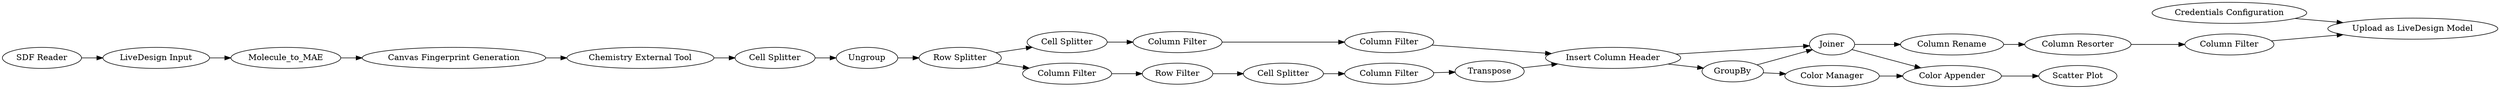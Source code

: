 digraph {
	"35793104649992379_15252" [label="Column Filter"]
	"5099042145508726986_15150" [label="Column Filter"]
	"35793104649992379_16" [label="Upload as LiveDesign Model"]
	"35793104649992379_15200" [label=Joiner]
	"35793104649992379_16180" [label="Column Rename"]
	"5099042145508726986_15152" [label="Column Filter"]
	"5099042145508726986_15196" [label="Cell Splitter"]
	"5099042145508726986_15143" [label="Column Filter"]
	"5099042145508726986_15144" [label="Column Filter"]
	"5099042145508726986_15139" [label="Row Splitter"]
	"35793104649992379_453" [label="Credentials Configuration"]
	"35793104649992379_16179" [label="LiveDesign Input"]
	"35793104649992379_16191" [label=Molecule_to_MAE]
	"35793104649992379_8239" [label="Chemistry External Tool"]
	"35793104649992379_15417" [label="SDF Reader"]
	"5099042145508726986_15146" [label=Transpose]
	"35793104649992379_44" [label="Canvas Fingerprint Generation"]
	"5099042145508726986_15197" [label="Cell Splitter"]
	"35793104649992379_15201" [label="Color Appender"]
	"35793104649992379_15198" [label="Scatter Plot"]
	"35793104649992379_16181" [label="Column Resorter"]
	"5099042145508726986_15132" [label=Ungroup]
	"35793104649992379_15202" [label="Color Manager"]
	"5099042145508726986_15192" [label="Cell Splitter"]
	"35793104649992379_15199" [label=GroupBy]
	"5099042145508726986_15145" [label="Row Filter"]
	"5099042145508726986_15147" [label="Insert Column Header"]
	"35793104649992379_44" -> "35793104649992379_8239"
	"5099042145508726986_15146" -> "5099042145508726986_15147"
	"35793104649992379_16181" -> "35793104649992379_15252"
	"35793104649992379_15417" -> "35793104649992379_16179"
	"35793104649992379_15201" -> "35793104649992379_15198"
	"35793104649992379_15199" -> "35793104649992379_15202"
	"35793104649992379_8239" -> "5099042145508726986_15192"
	"35793104649992379_15199" -> "35793104649992379_15200"
	"35793104649992379_15202" -> "35793104649992379_15201"
	"5099042145508726986_15139" -> "5099042145508726986_15196"
	"5099042145508726986_15150" -> "5099042145508726986_15146"
	"35793104649992379_15200" -> "35793104649992379_16180"
	"5099042145508726986_15152" -> "5099042145508726986_15147"
	"5099042145508726986_15197" -> "5099042145508726986_15150"
	"35793104649992379_16179" -> "35793104649992379_16191"
	"35793104649992379_15200" -> "35793104649992379_15201"
	"35793104649992379_16180" -> "35793104649992379_16181"
	"5099042145508726986_15144" -> "5099042145508726986_15152"
	"5099042145508726986_15147" -> "35793104649992379_15200"
	"35793104649992379_16191" -> "35793104649992379_44"
	"5099042145508726986_15132" -> "5099042145508726986_15139"
	"5099042145508726986_15196" -> "5099042145508726986_15144"
	"5099042145508726986_15143" -> "5099042145508726986_15145"
	"5099042145508726986_15139" -> "5099042145508726986_15143"
	"5099042145508726986_15192" -> "5099042145508726986_15132"
	"35793104649992379_453" -> "35793104649992379_16"
	"5099042145508726986_15145" -> "5099042145508726986_15197"
	"35793104649992379_15252" -> "35793104649992379_16"
	"5099042145508726986_15147" -> "35793104649992379_15199"
	rankdir=LR
}
